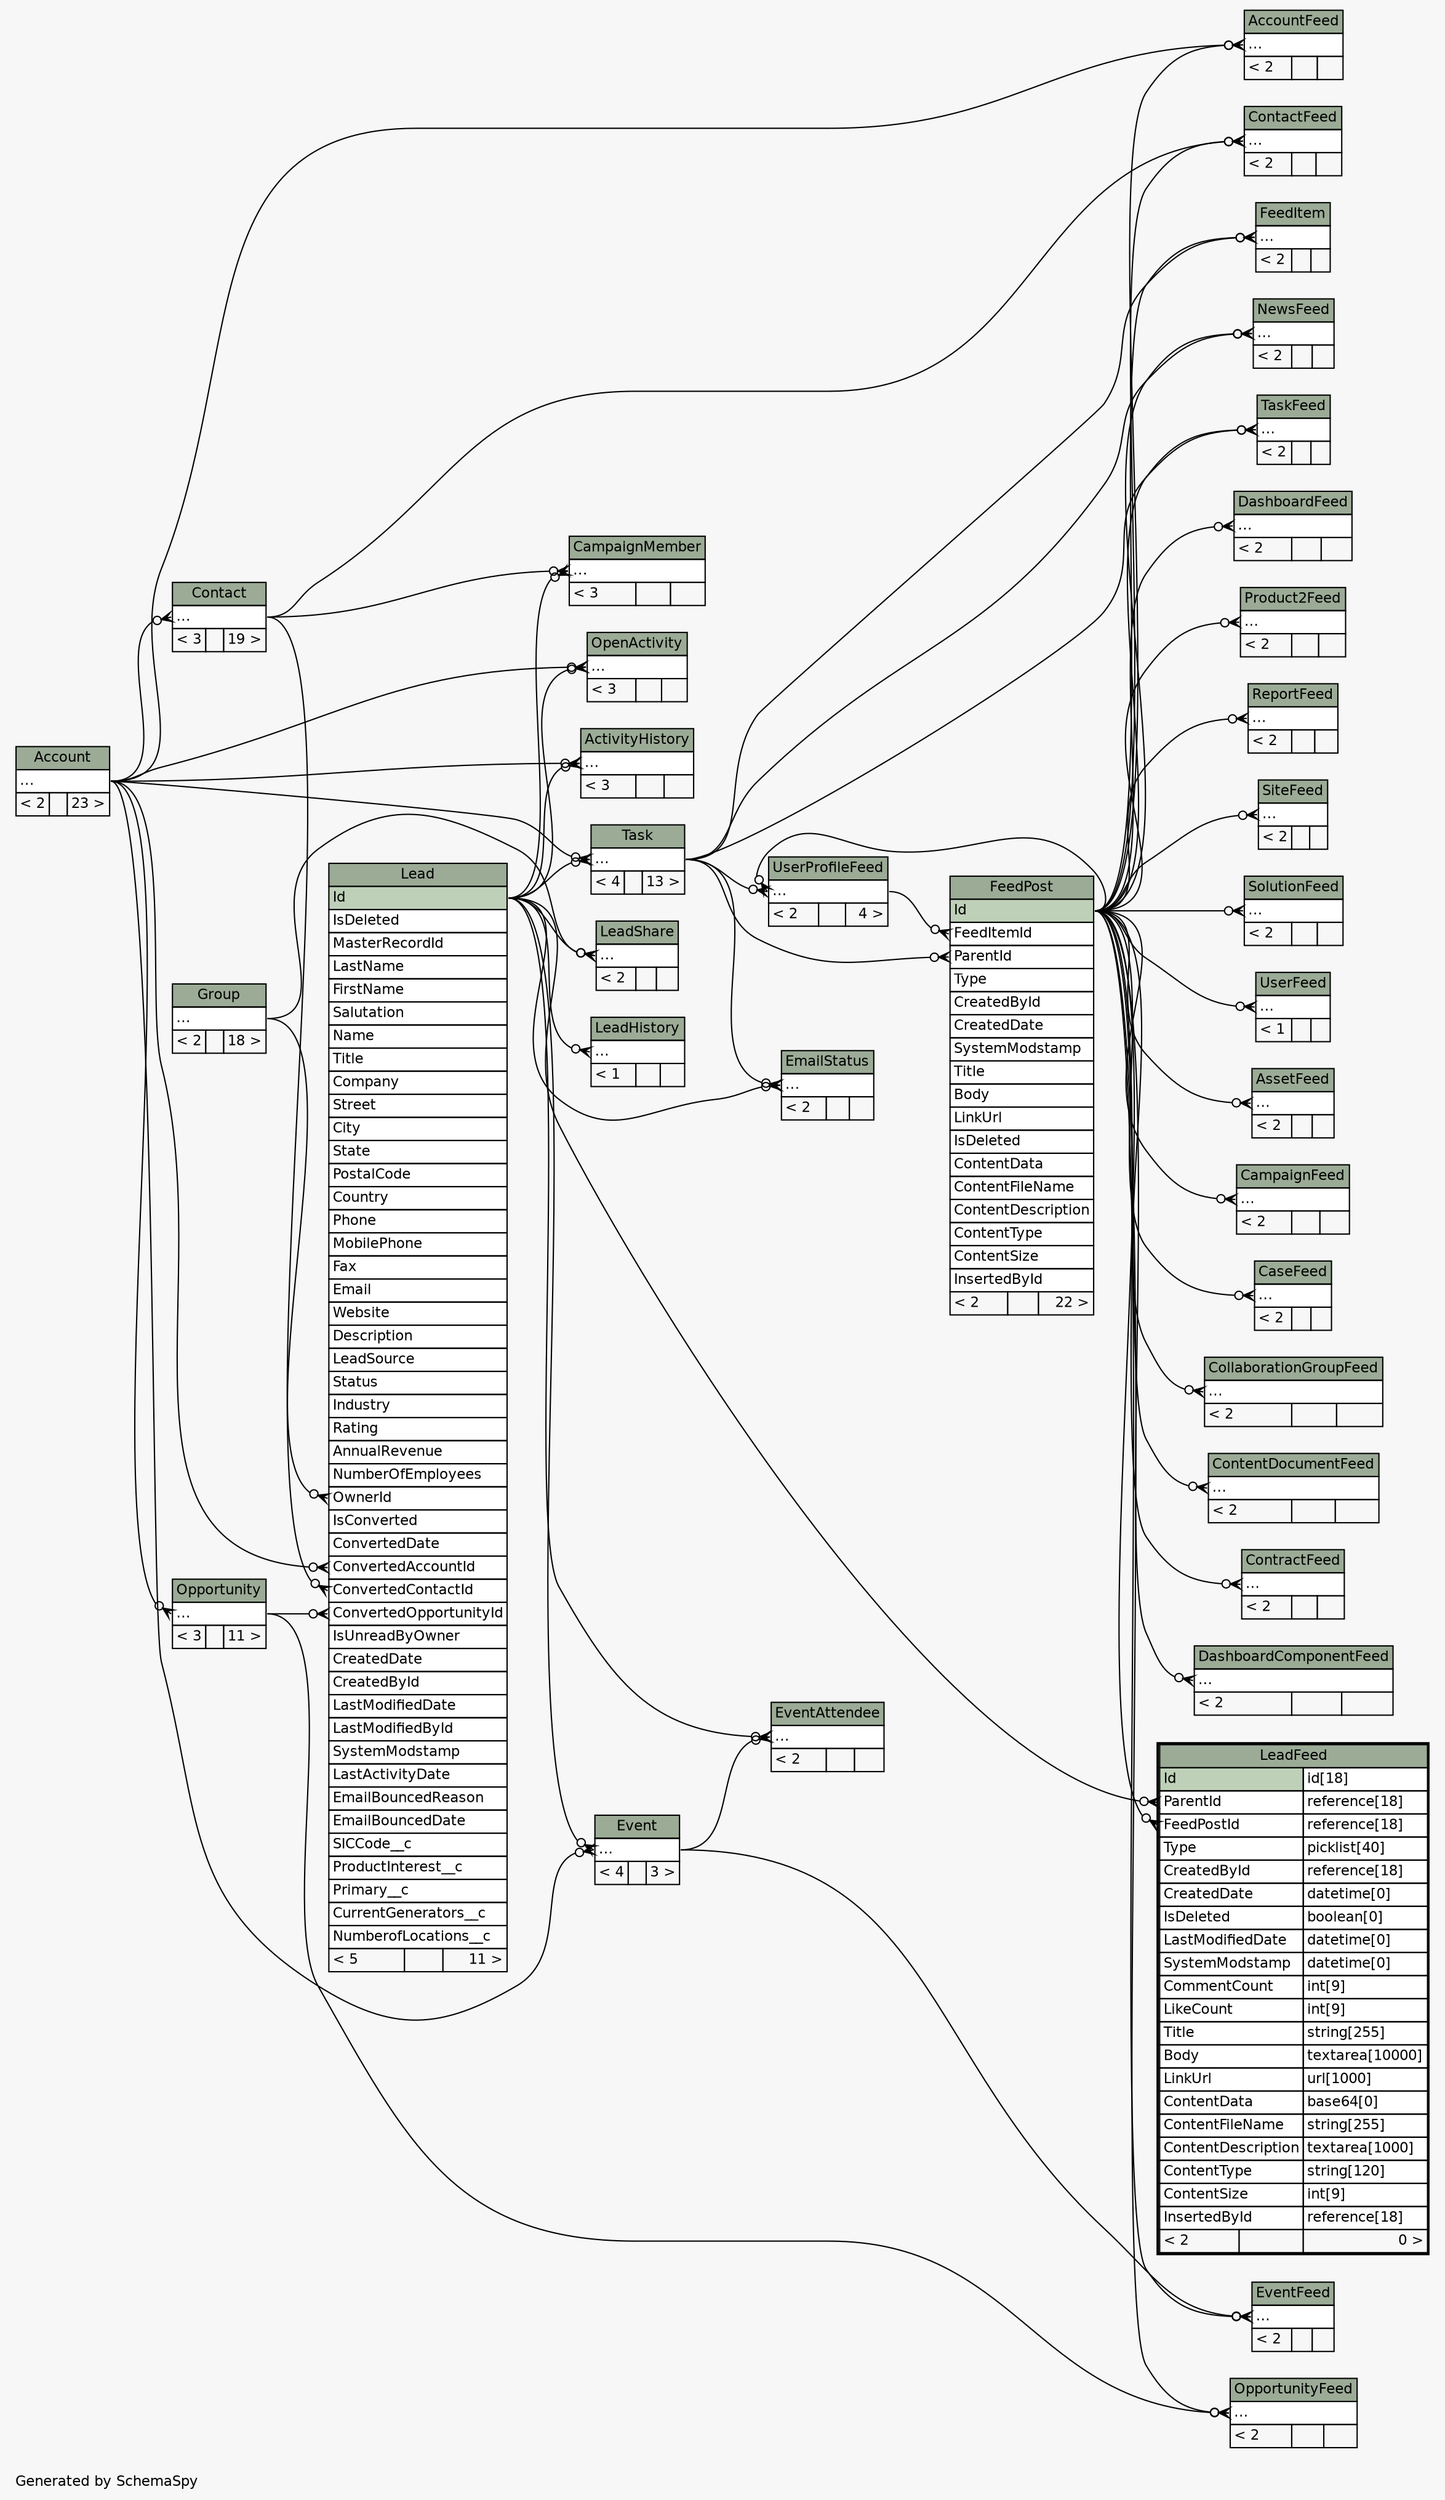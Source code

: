 // dot 2.36.0 on Mac OS X 10.11.6
// SchemaSpy rev 590
digraph "twoDegreesRelationshipsDiagram" {
  graph [
    rankdir="RL"
    bgcolor="#f7f7f7"
    label="\nGenerated by SchemaSpy"
    labeljust="l"
    nodesep="0.18"
    ranksep="0.46"
    fontname="Helvetica"
    fontsize="11"
  ];
  node [
    fontname="Helvetica"
    fontsize="11"
    shape="plaintext"
  ];
  edge [
    arrowsize="0.8"
  ];
  "AccountFeed":"elipses":w -> "FeedPost":"Id":e [arrowhead=none dir=back arrowtail=crowodot];
  "AccountFeed":"elipses":w -> "Account":"elipses":e [arrowhead=none dir=back arrowtail=crowodot];
  "ActivityHistory":"elipses":w -> "Account":"elipses":e [arrowhead=none dir=back arrowtail=crowodot];
  "ActivityHistory":"elipses":w -> "Lead":"Id":e [arrowhead=none dir=back arrowtail=crowodot];
  "AssetFeed":"elipses":w -> "FeedPost":"Id":e [arrowhead=none dir=back arrowtail=crowodot];
  "CampaignFeed":"elipses":w -> "FeedPost":"Id":e [arrowhead=none dir=back arrowtail=crowodot];
  "CampaignMember":"elipses":w -> "Contact":"elipses":e [arrowhead=none dir=back arrowtail=crowodot];
  "CampaignMember":"elipses":w -> "Lead":"Id":e [arrowhead=none dir=back arrowtail=crowodot];
  "CaseFeed":"elipses":w -> "FeedPost":"Id":e [arrowhead=none dir=back arrowtail=crowodot];
  "CollaborationGroupFeed":"elipses":w -> "FeedPost":"Id":e [arrowhead=none dir=back arrowtail=crowodot];
  "Contact":"elipses":w -> "Account":"elipses":e [arrowhead=none dir=back arrowtail=crowodot];
  "ContactFeed":"elipses":w -> "FeedPost":"Id":e [arrowhead=none dir=back arrowtail=crowodot];
  "ContactFeed":"elipses":w -> "Contact":"elipses":e [arrowhead=none dir=back arrowtail=crowodot];
  "ContentDocumentFeed":"elipses":w -> "FeedPost":"Id":e [arrowhead=none dir=back arrowtail=crowodot];
  "ContractFeed":"elipses":w -> "FeedPost":"Id":e [arrowhead=none dir=back arrowtail=crowodot];
  "DashboardComponentFeed":"elipses":w -> "FeedPost":"Id":e [arrowhead=none dir=back arrowtail=crowodot];
  "DashboardFeed":"elipses":w -> "FeedPost":"Id":e [arrowhead=none dir=back arrowtail=crowodot];
  "EmailStatus":"elipses":w -> "Task":"elipses":e [arrowhead=none dir=back arrowtail=crowodot];
  "EmailStatus":"elipses":w -> "Lead":"Id":e [arrowhead=none dir=back arrowtail=crowodot];
  "Event":"elipses":w -> "Account":"elipses":e [arrowhead=none dir=back arrowtail=crowodot];
  "Event":"elipses":w -> "Lead":"Id":e [arrowhead=none dir=back arrowtail=crowodot];
  "EventAttendee":"elipses":w -> "Lead":"Id":e [arrowhead=none dir=back arrowtail=crowodot];
  "EventAttendee":"elipses":w -> "Event":"elipses":e [arrowhead=none dir=back arrowtail=crowodot];
  "EventFeed":"elipses":w -> "FeedPost":"Id":e [arrowhead=none dir=back arrowtail=crowodot];
  "EventFeed":"elipses":w -> "Event":"elipses":e [arrowhead=none dir=back arrowtail=crowodot];
  "FeedItem":"elipses":w -> "FeedPost":"Id":e [arrowhead=none dir=back arrowtail=crowodot];
  "FeedItem":"elipses":w -> "Task":"elipses":e [arrowhead=none dir=back arrowtail=crowodot];
  "FeedPost":"FeedItemId":w -> "UserProfileFeed":"elipses":e [arrowhead=none dir=back arrowtail=crowodot];
  "FeedPost":"ParentId":w -> "Task":"elipses":e [arrowhead=none dir=back arrowtail=crowodot];
  "Lead":"ConvertedAccountId":w -> "Account":"elipses":e [arrowhead=none dir=back arrowtail=crowodot];
  "Lead":"ConvertedContactId":w -> "Contact":"elipses":e [arrowhead=none dir=back arrowtail=crowodot];
  "Lead":"ConvertedOpportunityId":w -> "Opportunity":"elipses":e [arrowhead=none dir=back arrowtail=crowodot];
  "Lead":"OwnerId":w -> "Group":"elipses":e [arrowhead=none dir=back arrowtail=crowodot];
  "LeadFeed":"FeedPostId":w -> "FeedPost":"Id":e [arrowhead=none dir=back arrowtail=crowodot];
  "LeadFeed":"ParentId":w -> "Lead":"Id":e [arrowhead=none dir=back arrowtail=crowodot];
  "LeadHistory":"elipses":w -> "Lead":"Id":e [arrowhead=none dir=back arrowtail=crowodot];
  "LeadShare":"elipses":w -> "Lead":"Id":e [arrowhead=none dir=back arrowtail=crowodot];
  "LeadShare":"elipses":w -> "Group":"elipses":e [arrowhead=none dir=back arrowtail=crowodot];
  "NewsFeed":"elipses":w -> "FeedPost":"Id":e [arrowhead=none dir=back arrowtail=crowodot];
  "NewsFeed":"elipses":w -> "Task":"elipses":e [arrowhead=none dir=back arrowtail=crowodot];
  "OpenActivity":"elipses":w -> "Account":"elipses":e [arrowhead=none dir=back arrowtail=crowodot];
  "OpenActivity":"elipses":w -> "Lead":"Id":e [arrowhead=none dir=back arrowtail=crowodot];
  "Opportunity":"elipses":w -> "Account":"elipses":e [arrowhead=none dir=back arrowtail=crowodot];
  "OpportunityFeed":"elipses":w -> "FeedPost":"Id":e [arrowhead=none dir=back arrowtail=crowodot];
  "OpportunityFeed":"elipses":w -> "Opportunity":"elipses":e [arrowhead=none dir=back arrowtail=crowodot];
  "Product2Feed":"elipses":w -> "FeedPost":"Id":e [arrowhead=none dir=back arrowtail=crowodot];
  "ReportFeed":"elipses":w -> "FeedPost":"Id":e [arrowhead=none dir=back arrowtail=crowodot];
  "SiteFeed":"elipses":w -> "FeedPost":"Id":e [arrowhead=none dir=back arrowtail=crowodot];
  "SolutionFeed":"elipses":w -> "FeedPost":"Id":e [arrowhead=none dir=back arrowtail=crowodot];
  "Task":"elipses":w -> "Account":"elipses":e [arrowhead=none dir=back arrowtail=crowodot];
  "Task":"elipses":w -> "Lead":"Id":e [arrowhead=none dir=back arrowtail=crowodot];
  "TaskFeed":"elipses":w -> "FeedPost":"Id":e [arrowhead=none dir=back arrowtail=crowodot];
  "TaskFeed":"elipses":w -> "Task":"elipses":e [arrowhead=none dir=back arrowtail=crowodot];
  "UserFeed":"elipses":w -> "FeedPost":"Id":e [arrowhead=none dir=back arrowtail=crowodot];
  "UserProfileFeed":"elipses":w -> "FeedPost":"Id":e [arrowhead=none dir=back arrowtail=crowodot];
  "UserProfileFeed":"elipses":w -> "Task":"elipses":e [arrowhead=none dir=back arrowtail=crowodot];
  "Account" [
    label=<
    <TABLE BORDER="0" CELLBORDER="1" CELLSPACING="0" BGCOLOR="#ffffff">
      <TR><TD COLSPAN="3" BGCOLOR="#9bab96" ALIGN="CENTER">Account</TD></TR>
      <TR><TD PORT="elipses" COLSPAN="3" ALIGN="LEFT">...</TD></TR>
      <TR><TD ALIGN="LEFT" BGCOLOR="#f7f7f7">&lt; 2</TD><TD ALIGN="RIGHT" BGCOLOR="#f7f7f7">  </TD><TD ALIGN="RIGHT" BGCOLOR="#f7f7f7">23 &gt;</TD></TR>
    </TABLE>>
    URL="Account.html"
    tooltip="Account"
  ];
  "AccountFeed" [
    label=<
    <TABLE BORDER="0" CELLBORDER="1" CELLSPACING="0" BGCOLOR="#ffffff">
      <TR><TD COLSPAN="3" BGCOLOR="#9bab96" ALIGN="CENTER">AccountFeed</TD></TR>
      <TR><TD PORT="elipses" COLSPAN="3" ALIGN="LEFT">...</TD></TR>
      <TR><TD ALIGN="LEFT" BGCOLOR="#f7f7f7">&lt; 2</TD><TD ALIGN="RIGHT" BGCOLOR="#f7f7f7">  </TD><TD ALIGN="RIGHT" BGCOLOR="#f7f7f7">  </TD></TR>
    </TABLE>>
    URL="AccountFeed.html"
    tooltip="AccountFeed"
  ];
  "ActivityHistory" [
    label=<
    <TABLE BORDER="0" CELLBORDER="1" CELLSPACING="0" BGCOLOR="#ffffff">
      <TR><TD COLSPAN="3" BGCOLOR="#9bab96" ALIGN="CENTER">ActivityHistory</TD></TR>
      <TR><TD PORT="elipses" COLSPAN="3" ALIGN="LEFT">...</TD></TR>
      <TR><TD ALIGN="LEFT" BGCOLOR="#f7f7f7">&lt; 3</TD><TD ALIGN="RIGHT" BGCOLOR="#f7f7f7">  </TD><TD ALIGN="RIGHT" BGCOLOR="#f7f7f7">  </TD></TR>
    </TABLE>>
    URL="ActivityHistory.html"
    tooltip="ActivityHistory"
  ];
  "AssetFeed" [
    label=<
    <TABLE BORDER="0" CELLBORDER="1" CELLSPACING="0" BGCOLOR="#ffffff">
      <TR><TD COLSPAN="3" BGCOLOR="#9bab96" ALIGN="CENTER">AssetFeed</TD></TR>
      <TR><TD PORT="elipses" COLSPAN="3" ALIGN="LEFT">...</TD></TR>
      <TR><TD ALIGN="LEFT" BGCOLOR="#f7f7f7">&lt; 2</TD><TD ALIGN="RIGHT" BGCOLOR="#f7f7f7">  </TD><TD ALIGN="RIGHT" BGCOLOR="#f7f7f7">  </TD></TR>
    </TABLE>>
    URL="AssetFeed.html"
    tooltip="AssetFeed"
  ];
  "CampaignFeed" [
    label=<
    <TABLE BORDER="0" CELLBORDER="1" CELLSPACING="0" BGCOLOR="#ffffff">
      <TR><TD COLSPAN="3" BGCOLOR="#9bab96" ALIGN="CENTER">CampaignFeed</TD></TR>
      <TR><TD PORT="elipses" COLSPAN="3" ALIGN="LEFT">...</TD></TR>
      <TR><TD ALIGN="LEFT" BGCOLOR="#f7f7f7">&lt; 2</TD><TD ALIGN="RIGHT" BGCOLOR="#f7f7f7">  </TD><TD ALIGN="RIGHT" BGCOLOR="#f7f7f7">  </TD></TR>
    </TABLE>>
    URL="CampaignFeed.html"
    tooltip="CampaignFeed"
  ];
  "CampaignMember" [
    label=<
    <TABLE BORDER="0" CELLBORDER="1" CELLSPACING="0" BGCOLOR="#ffffff">
      <TR><TD COLSPAN="3" BGCOLOR="#9bab96" ALIGN="CENTER">CampaignMember</TD></TR>
      <TR><TD PORT="elipses" COLSPAN="3" ALIGN="LEFT">...</TD></TR>
      <TR><TD ALIGN="LEFT" BGCOLOR="#f7f7f7">&lt; 3</TD><TD ALIGN="RIGHT" BGCOLOR="#f7f7f7">  </TD><TD ALIGN="RIGHT" BGCOLOR="#f7f7f7">  </TD></TR>
    </TABLE>>
    URL="CampaignMember.html"
    tooltip="CampaignMember"
  ];
  "CaseFeed" [
    label=<
    <TABLE BORDER="0" CELLBORDER="1" CELLSPACING="0" BGCOLOR="#ffffff">
      <TR><TD COLSPAN="3" BGCOLOR="#9bab96" ALIGN="CENTER">CaseFeed</TD></TR>
      <TR><TD PORT="elipses" COLSPAN="3" ALIGN="LEFT">...</TD></TR>
      <TR><TD ALIGN="LEFT" BGCOLOR="#f7f7f7">&lt; 2</TD><TD ALIGN="RIGHT" BGCOLOR="#f7f7f7">  </TD><TD ALIGN="RIGHT" BGCOLOR="#f7f7f7">  </TD></TR>
    </TABLE>>
    URL="CaseFeed.html"
    tooltip="CaseFeed"
  ];
  "CollaborationGroupFeed" [
    label=<
    <TABLE BORDER="0" CELLBORDER="1" CELLSPACING="0" BGCOLOR="#ffffff">
      <TR><TD COLSPAN="3" BGCOLOR="#9bab96" ALIGN="CENTER">CollaborationGroupFeed</TD></TR>
      <TR><TD PORT="elipses" COLSPAN="3" ALIGN="LEFT">...</TD></TR>
      <TR><TD ALIGN="LEFT" BGCOLOR="#f7f7f7">&lt; 2</TD><TD ALIGN="RIGHT" BGCOLOR="#f7f7f7">  </TD><TD ALIGN="RIGHT" BGCOLOR="#f7f7f7">  </TD></TR>
    </TABLE>>
    URL="CollaborationGroupFeed.html"
    tooltip="CollaborationGroupFeed"
  ];
  "Contact" [
    label=<
    <TABLE BORDER="0" CELLBORDER="1" CELLSPACING="0" BGCOLOR="#ffffff">
      <TR><TD COLSPAN="3" BGCOLOR="#9bab96" ALIGN="CENTER">Contact</TD></TR>
      <TR><TD PORT="elipses" COLSPAN="3" ALIGN="LEFT">...</TD></TR>
      <TR><TD ALIGN="LEFT" BGCOLOR="#f7f7f7">&lt; 3</TD><TD ALIGN="RIGHT" BGCOLOR="#f7f7f7">  </TD><TD ALIGN="RIGHT" BGCOLOR="#f7f7f7">19 &gt;</TD></TR>
    </TABLE>>
    URL="Contact.html"
    tooltip="Contact"
  ];
  "ContactFeed" [
    label=<
    <TABLE BORDER="0" CELLBORDER="1" CELLSPACING="0" BGCOLOR="#ffffff">
      <TR><TD COLSPAN="3" BGCOLOR="#9bab96" ALIGN="CENTER">ContactFeed</TD></TR>
      <TR><TD PORT="elipses" COLSPAN="3" ALIGN="LEFT">...</TD></TR>
      <TR><TD ALIGN="LEFT" BGCOLOR="#f7f7f7">&lt; 2</TD><TD ALIGN="RIGHT" BGCOLOR="#f7f7f7">  </TD><TD ALIGN="RIGHT" BGCOLOR="#f7f7f7">  </TD></TR>
    </TABLE>>
    URL="ContactFeed.html"
    tooltip="ContactFeed"
  ];
  "ContentDocumentFeed" [
    label=<
    <TABLE BORDER="0" CELLBORDER="1" CELLSPACING="0" BGCOLOR="#ffffff">
      <TR><TD COLSPAN="3" BGCOLOR="#9bab96" ALIGN="CENTER">ContentDocumentFeed</TD></TR>
      <TR><TD PORT="elipses" COLSPAN="3" ALIGN="LEFT">...</TD></TR>
      <TR><TD ALIGN="LEFT" BGCOLOR="#f7f7f7">&lt; 2</TD><TD ALIGN="RIGHT" BGCOLOR="#f7f7f7">  </TD><TD ALIGN="RIGHT" BGCOLOR="#f7f7f7">  </TD></TR>
    </TABLE>>
    URL="ContentDocumentFeed.html"
    tooltip="ContentDocumentFeed"
  ];
  "ContractFeed" [
    label=<
    <TABLE BORDER="0" CELLBORDER="1" CELLSPACING="0" BGCOLOR="#ffffff">
      <TR><TD COLSPAN="3" BGCOLOR="#9bab96" ALIGN="CENTER">ContractFeed</TD></TR>
      <TR><TD PORT="elipses" COLSPAN="3" ALIGN="LEFT">...</TD></TR>
      <TR><TD ALIGN="LEFT" BGCOLOR="#f7f7f7">&lt; 2</TD><TD ALIGN="RIGHT" BGCOLOR="#f7f7f7">  </TD><TD ALIGN="RIGHT" BGCOLOR="#f7f7f7">  </TD></TR>
    </TABLE>>
    URL="ContractFeed.html"
    tooltip="ContractFeed"
  ];
  "DashboardComponentFeed" [
    label=<
    <TABLE BORDER="0" CELLBORDER="1" CELLSPACING="0" BGCOLOR="#ffffff">
      <TR><TD COLSPAN="3" BGCOLOR="#9bab96" ALIGN="CENTER">DashboardComponentFeed</TD></TR>
      <TR><TD PORT="elipses" COLSPAN="3" ALIGN="LEFT">...</TD></TR>
      <TR><TD ALIGN="LEFT" BGCOLOR="#f7f7f7">&lt; 2</TD><TD ALIGN="RIGHT" BGCOLOR="#f7f7f7">  </TD><TD ALIGN="RIGHT" BGCOLOR="#f7f7f7">  </TD></TR>
    </TABLE>>
    URL="DashboardComponentFeed.html"
    tooltip="DashboardComponentFeed"
  ];
  "DashboardFeed" [
    label=<
    <TABLE BORDER="0" CELLBORDER="1" CELLSPACING="0" BGCOLOR="#ffffff">
      <TR><TD COLSPAN="3" BGCOLOR="#9bab96" ALIGN="CENTER">DashboardFeed</TD></TR>
      <TR><TD PORT="elipses" COLSPAN="3" ALIGN="LEFT">...</TD></TR>
      <TR><TD ALIGN="LEFT" BGCOLOR="#f7f7f7">&lt; 2</TD><TD ALIGN="RIGHT" BGCOLOR="#f7f7f7">  </TD><TD ALIGN="RIGHT" BGCOLOR="#f7f7f7">  </TD></TR>
    </TABLE>>
    URL="DashboardFeed.html"
    tooltip="DashboardFeed"
  ];
  "EmailStatus" [
    label=<
    <TABLE BORDER="0" CELLBORDER="1" CELLSPACING="0" BGCOLOR="#ffffff">
      <TR><TD COLSPAN="3" BGCOLOR="#9bab96" ALIGN="CENTER">EmailStatus</TD></TR>
      <TR><TD PORT="elipses" COLSPAN="3" ALIGN="LEFT">...</TD></TR>
      <TR><TD ALIGN="LEFT" BGCOLOR="#f7f7f7">&lt; 2</TD><TD ALIGN="RIGHT" BGCOLOR="#f7f7f7">  </TD><TD ALIGN="RIGHT" BGCOLOR="#f7f7f7">  </TD></TR>
    </TABLE>>
    URL="EmailStatus.html"
    tooltip="EmailStatus"
  ];
  "Event" [
    label=<
    <TABLE BORDER="0" CELLBORDER="1" CELLSPACING="0" BGCOLOR="#ffffff">
      <TR><TD COLSPAN="3" BGCOLOR="#9bab96" ALIGN="CENTER">Event</TD></TR>
      <TR><TD PORT="elipses" COLSPAN="3" ALIGN="LEFT">...</TD></TR>
      <TR><TD ALIGN="LEFT" BGCOLOR="#f7f7f7">&lt; 4</TD><TD ALIGN="RIGHT" BGCOLOR="#f7f7f7">  </TD><TD ALIGN="RIGHT" BGCOLOR="#f7f7f7">3 &gt;</TD></TR>
    </TABLE>>
    URL="Event.html"
    tooltip="Event"
  ];
  "EventAttendee" [
    label=<
    <TABLE BORDER="0" CELLBORDER="1" CELLSPACING="0" BGCOLOR="#ffffff">
      <TR><TD COLSPAN="3" BGCOLOR="#9bab96" ALIGN="CENTER">EventAttendee</TD></TR>
      <TR><TD PORT="elipses" COLSPAN="3" ALIGN="LEFT">...</TD></TR>
      <TR><TD ALIGN="LEFT" BGCOLOR="#f7f7f7">&lt; 2</TD><TD ALIGN="RIGHT" BGCOLOR="#f7f7f7">  </TD><TD ALIGN="RIGHT" BGCOLOR="#f7f7f7">  </TD></TR>
    </TABLE>>
    URL="EventAttendee.html"
    tooltip="EventAttendee"
  ];
  "EventFeed" [
    label=<
    <TABLE BORDER="0" CELLBORDER="1" CELLSPACING="0" BGCOLOR="#ffffff">
      <TR><TD COLSPAN="3" BGCOLOR="#9bab96" ALIGN="CENTER">EventFeed</TD></TR>
      <TR><TD PORT="elipses" COLSPAN="3" ALIGN="LEFT">...</TD></TR>
      <TR><TD ALIGN="LEFT" BGCOLOR="#f7f7f7">&lt; 2</TD><TD ALIGN="RIGHT" BGCOLOR="#f7f7f7">  </TD><TD ALIGN="RIGHT" BGCOLOR="#f7f7f7">  </TD></TR>
    </TABLE>>
    URL="EventFeed.html"
    tooltip="EventFeed"
  ];
  "FeedItem" [
    label=<
    <TABLE BORDER="0" CELLBORDER="1" CELLSPACING="0" BGCOLOR="#ffffff">
      <TR><TD COLSPAN="3" BGCOLOR="#9bab96" ALIGN="CENTER">FeedItem</TD></TR>
      <TR><TD PORT="elipses" COLSPAN="3" ALIGN="LEFT">...</TD></TR>
      <TR><TD ALIGN="LEFT" BGCOLOR="#f7f7f7">&lt; 2</TD><TD ALIGN="RIGHT" BGCOLOR="#f7f7f7">  </TD><TD ALIGN="RIGHT" BGCOLOR="#f7f7f7">  </TD></TR>
    </TABLE>>
    URL="FeedItem.html"
    tooltip="FeedItem"
  ];
  "FeedPost" [
    label=<
    <TABLE BORDER="0" CELLBORDER="1" CELLSPACING="0" BGCOLOR="#ffffff">
      <TR><TD COLSPAN="3" BGCOLOR="#9bab96" ALIGN="CENTER">FeedPost</TD></TR>
      <TR><TD PORT="Id" COLSPAN="3" BGCOLOR="#bed1b8" ALIGN="LEFT">Id</TD></TR>
      <TR><TD PORT="FeedItemId" COLSPAN="3" ALIGN="LEFT">FeedItemId</TD></TR>
      <TR><TD PORT="ParentId" COLSPAN="3" ALIGN="LEFT">ParentId</TD></TR>
      <TR><TD PORT="Type" COLSPAN="3" ALIGN="LEFT">Type</TD></TR>
      <TR><TD PORT="CreatedById" COLSPAN="3" ALIGN="LEFT">CreatedById</TD></TR>
      <TR><TD PORT="CreatedDate" COLSPAN="3" ALIGN="LEFT">CreatedDate</TD></TR>
      <TR><TD PORT="SystemModstamp" COLSPAN="3" ALIGN="LEFT">SystemModstamp</TD></TR>
      <TR><TD PORT="Title" COLSPAN="3" ALIGN="LEFT">Title</TD></TR>
      <TR><TD PORT="Body" COLSPAN="3" ALIGN="LEFT">Body</TD></TR>
      <TR><TD PORT="LinkUrl" COLSPAN="3" ALIGN="LEFT">LinkUrl</TD></TR>
      <TR><TD PORT="IsDeleted" COLSPAN="3" ALIGN="LEFT">IsDeleted</TD></TR>
      <TR><TD PORT="ContentData" COLSPAN="3" ALIGN="LEFT">ContentData</TD></TR>
      <TR><TD PORT="ContentFileName" COLSPAN="3" ALIGN="LEFT">ContentFileName</TD></TR>
      <TR><TD PORT="ContentDescription" COLSPAN="3" ALIGN="LEFT">ContentDescription</TD></TR>
      <TR><TD PORT="ContentType" COLSPAN="3" ALIGN="LEFT">ContentType</TD></TR>
      <TR><TD PORT="ContentSize" COLSPAN="3" ALIGN="LEFT">ContentSize</TD></TR>
      <TR><TD PORT="InsertedById" COLSPAN="3" ALIGN="LEFT">InsertedById</TD></TR>
      <TR><TD ALIGN="LEFT" BGCOLOR="#f7f7f7">&lt; 2</TD><TD ALIGN="RIGHT" BGCOLOR="#f7f7f7">  </TD><TD ALIGN="RIGHT" BGCOLOR="#f7f7f7">22 &gt;</TD></TR>
    </TABLE>>
    URL="FeedPost.html"
    tooltip="FeedPost"
  ];
  "Group" [
    label=<
    <TABLE BORDER="0" CELLBORDER="1" CELLSPACING="0" BGCOLOR="#ffffff">
      <TR><TD COLSPAN="3" BGCOLOR="#9bab96" ALIGN="CENTER">Group</TD></TR>
      <TR><TD PORT="elipses" COLSPAN="3" ALIGN="LEFT">...</TD></TR>
      <TR><TD ALIGN="LEFT" BGCOLOR="#f7f7f7">&lt; 2</TD><TD ALIGN="RIGHT" BGCOLOR="#f7f7f7">  </TD><TD ALIGN="RIGHT" BGCOLOR="#f7f7f7">18 &gt;</TD></TR>
    </TABLE>>
    URL="Group.html"
    tooltip="Group"
  ];
  "Lead" [
    label=<
    <TABLE BORDER="0" CELLBORDER="1" CELLSPACING="0" BGCOLOR="#ffffff">
      <TR><TD COLSPAN="3" BGCOLOR="#9bab96" ALIGN="CENTER">Lead</TD></TR>
      <TR><TD PORT="Id" COLSPAN="3" BGCOLOR="#bed1b8" ALIGN="LEFT">Id</TD></TR>
      <TR><TD PORT="IsDeleted" COLSPAN="3" ALIGN="LEFT">IsDeleted</TD></TR>
      <TR><TD PORT="MasterRecordId" COLSPAN="3" ALIGN="LEFT">MasterRecordId</TD></TR>
      <TR><TD PORT="LastName" COLSPAN="3" ALIGN="LEFT">LastName</TD></TR>
      <TR><TD PORT="FirstName" COLSPAN="3" ALIGN="LEFT">FirstName</TD></TR>
      <TR><TD PORT="Salutation" COLSPAN="3" ALIGN="LEFT">Salutation</TD></TR>
      <TR><TD PORT="Name" COLSPAN="3" ALIGN="LEFT">Name</TD></TR>
      <TR><TD PORT="Title" COLSPAN="3" ALIGN="LEFT">Title</TD></TR>
      <TR><TD PORT="Company" COLSPAN="3" ALIGN="LEFT">Company</TD></TR>
      <TR><TD PORT="Street" COLSPAN="3" ALIGN="LEFT">Street</TD></TR>
      <TR><TD PORT="City" COLSPAN="3" ALIGN="LEFT">City</TD></TR>
      <TR><TD PORT="State" COLSPAN="3" ALIGN="LEFT">State</TD></TR>
      <TR><TD PORT="PostalCode" COLSPAN="3" ALIGN="LEFT">PostalCode</TD></TR>
      <TR><TD PORT="Country" COLSPAN="3" ALIGN="LEFT">Country</TD></TR>
      <TR><TD PORT="Phone" COLSPAN="3" ALIGN="LEFT">Phone</TD></TR>
      <TR><TD PORT="MobilePhone" COLSPAN="3" ALIGN="LEFT">MobilePhone</TD></TR>
      <TR><TD PORT="Fax" COLSPAN="3" ALIGN="LEFT">Fax</TD></TR>
      <TR><TD PORT="Email" COLSPAN="3" ALIGN="LEFT">Email</TD></TR>
      <TR><TD PORT="Website" COLSPAN="3" ALIGN="LEFT">Website</TD></TR>
      <TR><TD PORT="Description" COLSPAN="3" ALIGN="LEFT">Description</TD></TR>
      <TR><TD PORT="LeadSource" COLSPAN="3" ALIGN="LEFT">LeadSource</TD></TR>
      <TR><TD PORT="Status" COLSPAN="3" ALIGN="LEFT">Status</TD></TR>
      <TR><TD PORT="Industry" COLSPAN="3" ALIGN="LEFT">Industry</TD></TR>
      <TR><TD PORT="Rating" COLSPAN="3" ALIGN="LEFT">Rating</TD></TR>
      <TR><TD PORT="AnnualRevenue" COLSPAN="3" ALIGN="LEFT">AnnualRevenue</TD></TR>
      <TR><TD PORT="NumberOfEmployees" COLSPAN="3" ALIGN="LEFT">NumberOfEmployees</TD></TR>
      <TR><TD PORT="OwnerId" COLSPAN="3" ALIGN="LEFT">OwnerId</TD></TR>
      <TR><TD PORT="IsConverted" COLSPAN="3" ALIGN="LEFT">IsConverted</TD></TR>
      <TR><TD PORT="ConvertedDate" COLSPAN="3" ALIGN="LEFT">ConvertedDate</TD></TR>
      <TR><TD PORT="ConvertedAccountId" COLSPAN="3" ALIGN="LEFT">ConvertedAccountId</TD></TR>
      <TR><TD PORT="ConvertedContactId" COLSPAN="3" ALIGN="LEFT">ConvertedContactId</TD></TR>
      <TR><TD PORT="ConvertedOpportunityId" COLSPAN="3" ALIGN="LEFT">ConvertedOpportunityId</TD></TR>
      <TR><TD PORT="IsUnreadByOwner" COLSPAN="3" ALIGN="LEFT">IsUnreadByOwner</TD></TR>
      <TR><TD PORT="CreatedDate" COLSPAN="3" ALIGN="LEFT">CreatedDate</TD></TR>
      <TR><TD PORT="CreatedById" COLSPAN="3" ALIGN="LEFT">CreatedById</TD></TR>
      <TR><TD PORT="LastModifiedDate" COLSPAN="3" ALIGN="LEFT">LastModifiedDate</TD></TR>
      <TR><TD PORT="LastModifiedById" COLSPAN="3" ALIGN="LEFT">LastModifiedById</TD></TR>
      <TR><TD PORT="SystemModstamp" COLSPAN="3" ALIGN="LEFT">SystemModstamp</TD></TR>
      <TR><TD PORT="LastActivityDate" COLSPAN="3" ALIGN="LEFT">LastActivityDate</TD></TR>
      <TR><TD PORT="EmailBouncedReason" COLSPAN="3" ALIGN="LEFT">EmailBouncedReason</TD></TR>
      <TR><TD PORT="EmailBouncedDate" COLSPAN="3" ALIGN="LEFT">EmailBouncedDate</TD></TR>
      <TR><TD PORT="SICCode__c" COLSPAN="3" ALIGN="LEFT">SICCode__c</TD></TR>
      <TR><TD PORT="ProductInterest__c" COLSPAN="3" ALIGN="LEFT">ProductInterest__c</TD></TR>
      <TR><TD PORT="Primary__c" COLSPAN="3" ALIGN="LEFT">Primary__c</TD></TR>
      <TR><TD PORT="CurrentGenerators__c" COLSPAN="3" ALIGN="LEFT">CurrentGenerators__c</TD></TR>
      <TR><TD PORT="NumberofLocations__c" COLSPAN="3" ALIGN="LEFT">NumberofLocations__c</TD></TR>
      <TR><TD ALIGN="LEFT" BGCOLOR="#f7f7f7">&lt; 5</TD><TD ALIGN="RIGHT" BGCOLOR="#f7f7f7">  </TD><TD ALIGN="RIGHT" BGCOLOR="#f7f7f7">11 &gt;</TD></TR>
    </TABLE>>
    URL="Lead.html"
    tooltip="Lead"
  ];
  "LeadFeed" [
    label=<
    <TABLE BORDER="2" CELLBORDER="1" CELLSPACING="0" BGCOLOR="#ffffff">
      <TR><TD COLSPAN="3" BGCOLOR="#9bab96" ALIGN="CENTER">LeadFeed</TD></TR>
      <TR><TD PORT="Id" COLSPAN="2" BGCOLOR="#bed1b8" ALIGN="LEFT">Id</TD><TD PORT="Id.type" ALIGN="LEFT">id[18]</TD></TR>
      <TR><TD PORT="ParentId" COLSPAN="2" ALIGN="LEFT">ParentId</TD><TD PORT="ParentId.type" ALIGN="LEFT">reference[18]</TD></TR>
      <TR><TD PORT="FeedPostId" COLSPAN="2" ALIGN="LEFT">FeedPostId</TD><TD PORT="FeedPostId.type" ALIGN="LEFT">reference[18]</TD></TR>
      <TR><TD PORT="Type" COLSPAN="2" ALIGN="LEFT">Type</TD><TD PORT="Type.type" ALIGN="LEFT">picklist[40]</TD></TR>
      <TR><TD PORT="CreatedById" COLSPAN="2" ALIGN="LEFT">CreatedById</TD><TD PORT="CreatedById.type" ALIGN="LEFT">reference[18]</TD></TR>
      <TR><TD PORT="CreatedDate" COLSPAN="2" ALIGN="LEFT">CreatedDate</TD><TD PORT="CreatedDate.type" ALIGN="LEFT">datetime[0]</TD></TR>
      <TR><TD PORT="IsDeleted" COLSPAN="2" ALIGN="LEFT">IsDeleted</TD><TD PORT="IsDeleted.type" ALIGN="LEFT">boolean[0]</TD></TR>
      <TR><TD PORT="LastModifiedDate" COLSPAN="2" ALIGN="LEFT">LastModifiedDate</TD><TD PORT="LastModifiedDate.type" ALIGN="LEFT">datetime[0]</TD></TR>
      <TR><TD PORT="SystemModstamp" COLSPAN="2" ALIGN="LEFT">SystemModstamp</TD><TD PORT="SystemModstamp.type" ALIGN="LEFT">datetime[0]</TD></TR>
      <TR><TD PORT="CommentCount" COLSPAN="2" ALIGN="LEFT">CommentCount</TD><TD PORT="CommentCount.type" ALIGN="LEFT">int[9]</TD></TR>
      <TR><TD PORT="LikeCount" COLSPAN="2" ALIGN="LEFT">LikeCount</TD><TD PORT="LikeCount.type" ALIGN="LEFT">int[9]</TD></TR>
      <TR><TD PORT="Title" COLSPAN="2" ALIGN="LEFT">Title</TD><TD PORT="Title.type" ALIGN="LEFT">string[255]</TD></TR>
      <TR><TD PORT="Body" COLSPAN="2" ALIGN="LEFT">Body</TD><TD PORT="Body.type" ALIGN="LEFT">textarea[10000]</TD></TR>
      <TR><TD PORT="LinkUrl" COLSPAN="2" ALIGN="LEFT">LinkUrl</TD><TD PORT="LinkUrl.type" ALIGN="LEFT">url[1000]</TD></TR>
      <TR><TD PORT="ContentData" COLSPAN="2" ALIGN="LEFT">ContentData</TD><TD PORT="ContentData.type" ALIGN="LEFT">base64[0]</TD></TR>
      <TR><TD PORT="ContentFileName" COLSPAN="2" ALIGN="LEFT">ContentFileName</TD><TD PORT="ContentFileName.type" ALIGN="LEFT">string[255]</TD></TR>
      <TR><TD PORT="ContentDescription" COLSPAN="2" ALIGN="LEFT">ContentDescription</TD><TD PORT="ContentDescription.type" ALIGN="LEFT">textarea[1000]</TD></TR>
      <TR><TD PORT="ContentType" COLSPAN="2" ALIGN="LEFT">ContentType</TD><TD PORT="ContentType.type" ALIGN="LEFT">string[120]</TD></TR>
      <TR><TD PORT="ContentSize" COLSPAN="2" ALIGN="LEFT">ContentSize</TD><TD PORT="ContentSize.type" ALIGN="LEFT">int[9]</TD></TR>
      <TR><TD PORT="InsertedById" COLSPAN="2" ALIGN="LEFT">InsertedById</TD><TD PORT="InsertedById.type" ALIGN="LEFT">reference[18]</TD></TR>
      <TR><TD ALIGN="LEFT" BGCOLOR="#f7f7f7">&lt; 2</TD><TD ALIGN="RIGHT" BGCOLOR="#f7f7f7">  </TD><TD ALIGN="RIGHT" BGCOLOR="#f7f7f7">0 &gt;</TD></TR>
    </TABLE>>
    URL="LeadFeed.html"
    tooltip="LeadFeed"
  ];
  "LeadHistory" [
    label=<
    <TABLE BORDER="0" CELLBORDER="1" CELLSPACING="0" BGCOLOR="#ffffff">
      <TR><TD COLSPAN="3" BGCOLOR="#9bab96" ALIGN="CENTER">LeadHistory</TD></TR>
      <TR><TD PORT="elipses" COLSPAN="3" ALIGN="LEFT">...</TD></TR>
      <TR><TD ALIGN="LEFT" BGCOLOR="#f7f7f7">&lt; 1</TD><TD ALIGN="RIGHT" BGCOLOR="#f7f7f7">  </TD><TD ALIGN="RIGHT" BGCOLOR="#f7f7f7">  </TD></TR>
    </TABLE>>
    URL="LeadHistory.html"
    tooltip="LeadHistory"
  ];
  "LeadShare" [
    label=<
    <TABLE BORDER="0" CELLBORDER="1" CELLSPACING="0" BGCOLOR="#ffffff">
      <TR><TD COLSPAN="3" BGCOLOR="#9bab96" ALIGN="CENTER">LeadShare</TD></TR>
      <TR><TD PORT="elipses" COLSPAN="3" ALIGN="LEFT">...</TD></TR>
      <TR><TD ALIGN="LEFT" BGCOLOR="#f7f7f7">&lt; 2</TD><TD ALIGN="RIGHT" BGCOLOR="#f7f7f7">  </TD><TD ALIGN="RIGHT" BGCOLOR="#f7f7f7">  </TD></TR>
    </TABLE>>
    URL="LeadShare.html"
    tooltip="LeadShare"
  ];
  "NewsFeed" [
    label=<
    <TABLE BORDER="0" CELLBORDER="1" CELLSPACING="0" BGCOLOR="#ffffff">
      <TR><TD COLSPAN="3" BGCOLOR="#9bab96" ALIGN="CENTER">NewsFeed</TD></TR>
      <TR><TD PORT="elipses" COLSPAN="3" ALIGN="LEFT">...</TD></TR>
      <TR><TD ALIGN="LEFT" BGCOLOR="#f7f7f7">&lt; 2</TD><TD ALIGN="RIGHT" BGCOLOR="#f7f7f7">  </TD><TD ALIGN="RIGHT" BGCOLOR="#f7f7f7">  </TD></TR>
    </TABLE>>
    URL="NewsFeed.html"
    tooltip="NewsFeed"
  ];
  "OpenActivity" [
    label=<
    <TABLE BORDER="0" CELLBORDER="1" CELLSPACING="0" BGCOLOR="#ffffff">
      <TR><TD COLSPAN="3" BGCOLOR="#9bab96" ALIGN="CENTER">OpenActivity</TD></TR>
      <TR><TD PORT="elipses" COLSPAN="3" ALIGN="LEFT">...</TD></TR>
      <TR><TD ALIGN="LEFT" BGCOLOR="#f7f7f7">&lt; 3</TD><TD ALIGN="RIGHT" BGCOLOR="#f7f7f7">  </TD><TD ALIGN="RIGHT" BGCOLOR="#f7f7f7">  </TD></TR>
    </TABLE>>
    URL="OpenActivity.html"
    tooltip="OpenActivity"
  ];
  "Opportunity" [
    label=<
    <TABLE BORDER="0" CELLBORDER="1" CELLSPACING="0" BGCOLOR="#ffffff">
      <TR><TD COLSPAN="3" BGCOLOR="#9bab96" ALIGN="CENTER">Opportunity</TD></TR>
      <TR><TD PORT="elipses" COLSPAN="3" ALIGN="LEFT">...</TD></TR>
      <TR><TD ALIGN="LEFT" BGCOLOR="#f7f7f7">&lt; 3</TD><TD ALIGN="RIGHT" BGCOLOR="#f7f7f7">  </TD><TD ALIGN="RIGHT" BGCOLOR="#f7f7f7">11 &gt;</TD></TR>
    </TABLE>>
    URL="Opportunity.html"
    tooltip="Opportunity"
  ];
  "OpportunityFeed" [
    label=<
    <TABLE BORDER="0" CELLBORDER="1" CELLSPACING="0" BGCOLOR="#ffffff">
      <TR><TD COLSPAN="3" BGCOLOR="#9bab96" ALIGN="CENTER">OpportunityFeed</TD></TR>
      <TR><TD PORT="elipses" COLSPAN="3" ALIGN="LEFT">...</TD></TR>
      <TR><TD ALIGN="LEFT" BGCOLOR="#f7f7f7">&lt; 2</TD><TD ALIGN="RIGHT" BGCOLOR="#f7f7f7">  </TD><TD ALIGN="RIGHT" BGCOLOR="#f7f7f7">  </TD></TR>
    </TABLE>>
    URL="OpportunityFeed.html"
    tooltip="OpportunityFeed"
  ];
  "Product2Feed" [
    label=<
    <TABLE BORDER="0" CELLBORDER="1" CELLSPACING="0" BGCOLOR="#ffffff">
      <TR><TD COLSPAN="3" BGCOLOR="#9bab96" ALIGN="CENTER">Product2Feed</TD></TR>
      <TR><TD PORT="elipses" COLSPAN="3" ALIGN="LEFT">...</TD></TR>
      <TR><TD ALIGN="LEFT" BGCOLOR="#f7f7f7">&lt; 2</TD><TD ALIGN="RIGHT" BGCOLOR="#f7f7f7">  </TD><TD ALIGN="RIGHT" BGCOLOR="#f7f7f7">  </TD></TR>
    </TABLE>>
    URL="Product2Feed.html"
    tooltip="Product2Feed"
  ];
  "ReportFeed" [
    label=<
    <TABLE BORDER="0" CELLBORDER="1" CELLSPACING="0" BGCOLOR="#ffffff">
      <TR><TD COLSPAN="3" BGCOLOR="#9bab96" ALIGN="CENTER">ReportFeed</TD></TR>
      <TR><TD PORT="elipses" COLSPAN="3" ALIGN="LEFT">...</TD></TR>
      <TR><TD ALIGN="LEFT" BGCOLOR="#f7f7f7">&lt; 2</TD><TD ALIGN="RIGHT" BGCOLOR="#f7f7f7">  </TD><TD ALIGN="RIGHT" BGCOLOR="#f7f7f7">  </TD></TR>
    </TABLE>>
    URL="ReportFeed.html"
    tooltip="ReportFeed"
  ];
  "SiteFeed" [
    label=<
    <TABLE BORDER="0" CELLBORDER="1" CELLSPACING="0" BGCOLOR="#ffffff">
      <TR><TD COLSPAN="3" BGCOLOR="#9bab96" ALIGN="CENTER">SiteFeed</TD></TR>
      <TR><TD PORT="elipses" COLSPAN="3" ALIGN="LEFT">...</TD></TR>
      <TR><TD ALIGN="LEFT" BGCOLOR="#f7f7f7">&lt; 2</TD><TD ALIGN="RIGHT" BGCOLOR="#f7f7f7">  </TD><TD ALIGN="RIGHT" BGCOLOR="#f7f7f7">  </TD></TR>
    </TABLE>>
    URL="SiteFeed.html"
    tooltip="SiteFeed"
  ];
  "SolutionFeed" [
    label=<
    <TABLE BORDER="0" CELLBORDER="1" CELLSPACING="0" BGCOLOR="#ffffff">
      <TR><TD COLSPAN="3" BGCOLOR="#9bab96" ALIGN="CENTER">SolutionFeed</TD></TR>
      <TR><TD PORT="elipses" COLSPAN="3" ALIGN="LEFT">...</TD></TR>
      <TR><TD ALIGN="LEFT" BGCOLOR="#f7f7f7">&lt; 2</TD><TD ALIGN="RIGHT" BGCOLOR="#f7f7f7">  </TD><TD ALIGN="RIGHT" BGCOLOR="#f7f7f7">  </TD></TR>
    </TABLE>>
    URL="SolutionFeed.html"
    tooltip="SolutionFeed"
  ];
  "Task" [
    label=<
    <TABLE BORDER="0" CELLBORDER="1" CELLSPACING="0" BGCOLOR="#ffffff">
      <TR><TD COLSPAN="3" BGCOLOR="#9bab96" ALIGN="CENTER">Task</TD></TR>
      <TR><TD PORT="elipses" COLSPAN="3" ALIGN="LEFT">...</TD></TR>
      <TR><TD ALIGN="LEFT" BGCOLOR="#f7f7f7">&lt; 4</TD><TD ALIGN="RIGHT" BGCOLOR="#f7f7f7">  </TD><TD ALIGN="RIGHT" BGCOLOR="#f7f7f7">13 &gt;</TD></TR>
    </TABLE>>
    URL="Task.html"
    tooltip="Task"
  ];
  "TaskFeed" [
    label=<
    <TABLE BORDER="0" CELLBORDER="1" CELLSPACING="0" BGCOLOR="#ffffff">
      <TR><TD COLSPAN="3" BGCOLOR="#9bab96" ALIGN="CENTER">TaskFeed</TD></TR>
      <TR><TD PORT="elipses" COLSPAN="3" ALIGN="LEFT">...</TD></TR>
      <TR><TD ALIGN="LEFT" BGCOLOR="#f7f7f7">&lt; 2</TD><TD ALIGN="RIGHT" BGCOLOR="#f7f7f7">  </TD><TD ALIGN="RIGHT" BGCOLOR="#f7f7f7">  </TD></TR>
    </TABLE>>
    URL="TaskFeed.html"
    tooltip="TaskFeed"
  ];
  "UserFeed" [
    label=<
    <TABLE BORDER="0" CELLBORDER="1" CELLSPACING="0" BGCOLOR="#ffffff">
      <TR><TD COLSPAN="3" BGCOLOR="#9bab96" ALIGN="CENTER">UserFeed</TD></TR>
      <TR><TD PORT="elipses" COLSPAN="3" ALIGN="LEFT">...</TD></TR>
      <TR><TD ALIGN="LEFT" BGCOLOR="#f7f7f7">&lt; 1</TD><TD ALIGN="RIGHT" BGCOLOR="#f7f7f7">  </TD><TD ALIGN="RIGHT" BGCOLOR="#f7f7f7">  </TD></TR>
    </TABLE>>
    URL="UserFeed.html"
    tooltip="UserFeed"
  ];
  "UserProfileFeed" [
    label=<
    <TABLE BORDER="0" CELLBORDER="1" CELLSPACING="0" BGCOLOR="#ffffff">
      <TR><TD COLSPAN="3" BGCOLOR="#9bab96" ALIGN="CENTER">UserProfileFeed</TD></TR>
      <TR><TD PORT="elipses" COLSPAN="3" ALIGN="LEFT">...</TD></TR>
      <TR><TD ALIGN="LEFT" BGCOLOR="#f7f7f7">&lt; 2</TD><TD ALIGN="RIGHT" BGCOLOR="#f7f7f7">  </TD><TD ALIGN="RIGHT" BGCOLOR="#f7f7f7">4 &gt;</TD></TR>
    </TABLE>>
    URL="UserProfileFeed.html"
    tooltip="UserProfileFeed"
  ];
}
